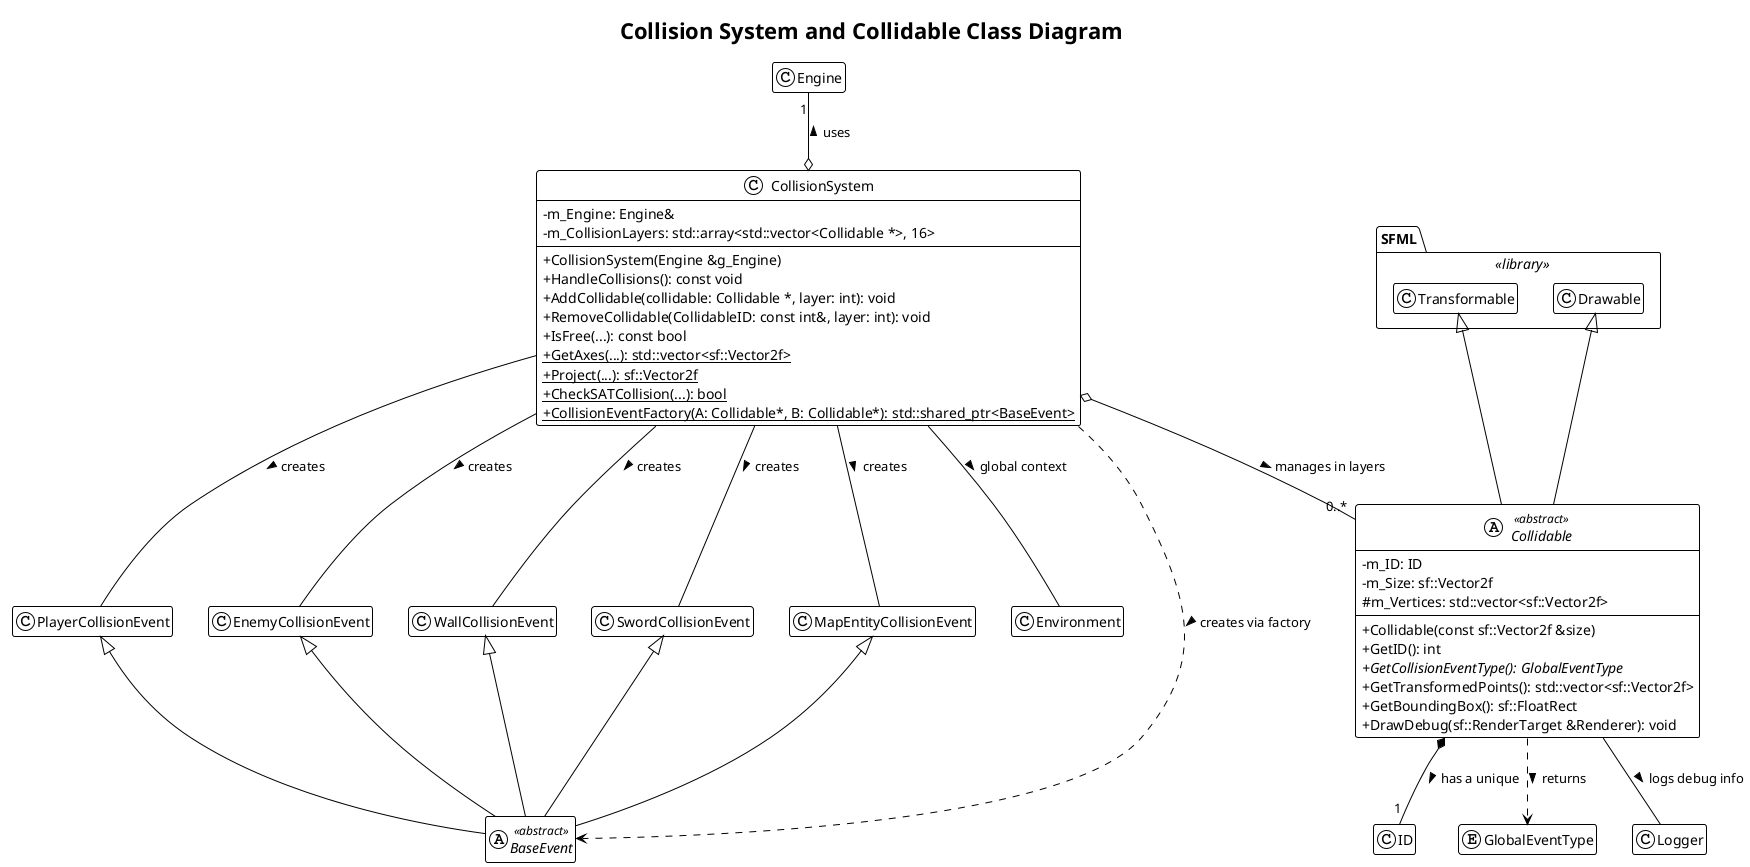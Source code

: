 @startuml
!theme plain
title Collision System and Collidable Class Diagram

' Settings for better readability
skinparam classAttributeIconSize 0
hide empty members

' --- External Dependencies ---
package SFML <<library>> {
    class Transformable
    class Drawable
}

class Engine
class ID

enum GlobalEventType
abstract class BaseEvent <<abstract>>

abstract class Collidable <<abstract>> {
    - m_ID: ID
    - m_Size: sf::Vector2f
    # m_Vertices: std::vector<sf::Vector2f>
    --
    + Collidable(const sf::Vector2f &size)
    + GetID(): int
    + {abstract} GetCollisionEventType(): GlobalEventType
    + GetTransformedPoints(): std::vector<sf::Vector2f>
    + GetBoundingBox(): sf::FloatRect
    + DrawDebug(sf::RenderTarget &Renderer): void
}

' --- Collision Management System ---
class CollisionSystem {
    - m_Engine: Engine&
    - m_CollisionLayers: std::array<std::vector<Collidable *>, 16>
    --
    + CollisionSystem(Engine &g_Engine)
    + HandleCollisions(): const void
    + AddCollidable(collidable: Collidable *, layer: int): void
    + RemoveCollidable(CollidableID: const int&, layer: int): void
    + IsFree(...): const bool
    + {static} GetAxes(...): std::vector<sf::Vector2f>
    + {static} Project(...): sf::Vector2f
    + {static} CheckSATCollision(...): bool
    + {static} CollisionEventFactory(A: Collidable*, B: Collidable*): std::shared_ptr<BaseEvent>
}


' --- RELATIONSHIPS ---

' ==> Inheritance (Is-A)
' Collidable inherits from two SFML base classes.
SFML.Transformable <|-- Collidable
SFML.Drawable <|-- Collidable
PlayerCollisionEvent <|-- BaseEvent
EnemyCollisionEvent <|-- BaseEvent
WallCollisionEvent <|-- BaseEvent
SwordCollisionEvent <|-- BaseEvent
MapEntityCollisionEvent <|-- BaseEvent

' ==> Composition (Owns-A)
' A Collidable has a unique ID.
Collidable *-- "1" ID : has a unique >

' ==> Aggregation (Manages-A / Has-A)
' The CollisionSystem manages a collection of NON-OWNING pointers to Collidable objects.
CollisionSystem o-- "0..*" Collidable : manages in layers >
' The CollisionSystem holds a NON-OWNING reference to the Engine.
CollisionSystem o-u- "1" Engine : uses >

' ==> Dependency (Uses-A)
' The factory method creates a specific type of BaseEvent.
CollisionSystem ..> BaseEvent : creates via factory >
' The Collidable interface depends on the event type enum.
Collidable ..> GlobalEventType : returns >
CollisionSystem -- Environment : global context >
Collidable -- Logger : logs debug info >
CollisionSystem -- PlayerCollisionEvent : creates >
CollisionSystem -- EnemyCollisionEvent : creates >
CollisionSystem -- WallCollisionEvent : creates >
CollisionSystem -- SwordCollisionEvent : creates >
CollisionSystem -- MapEntityCollisionEvent : creates >
@enduml